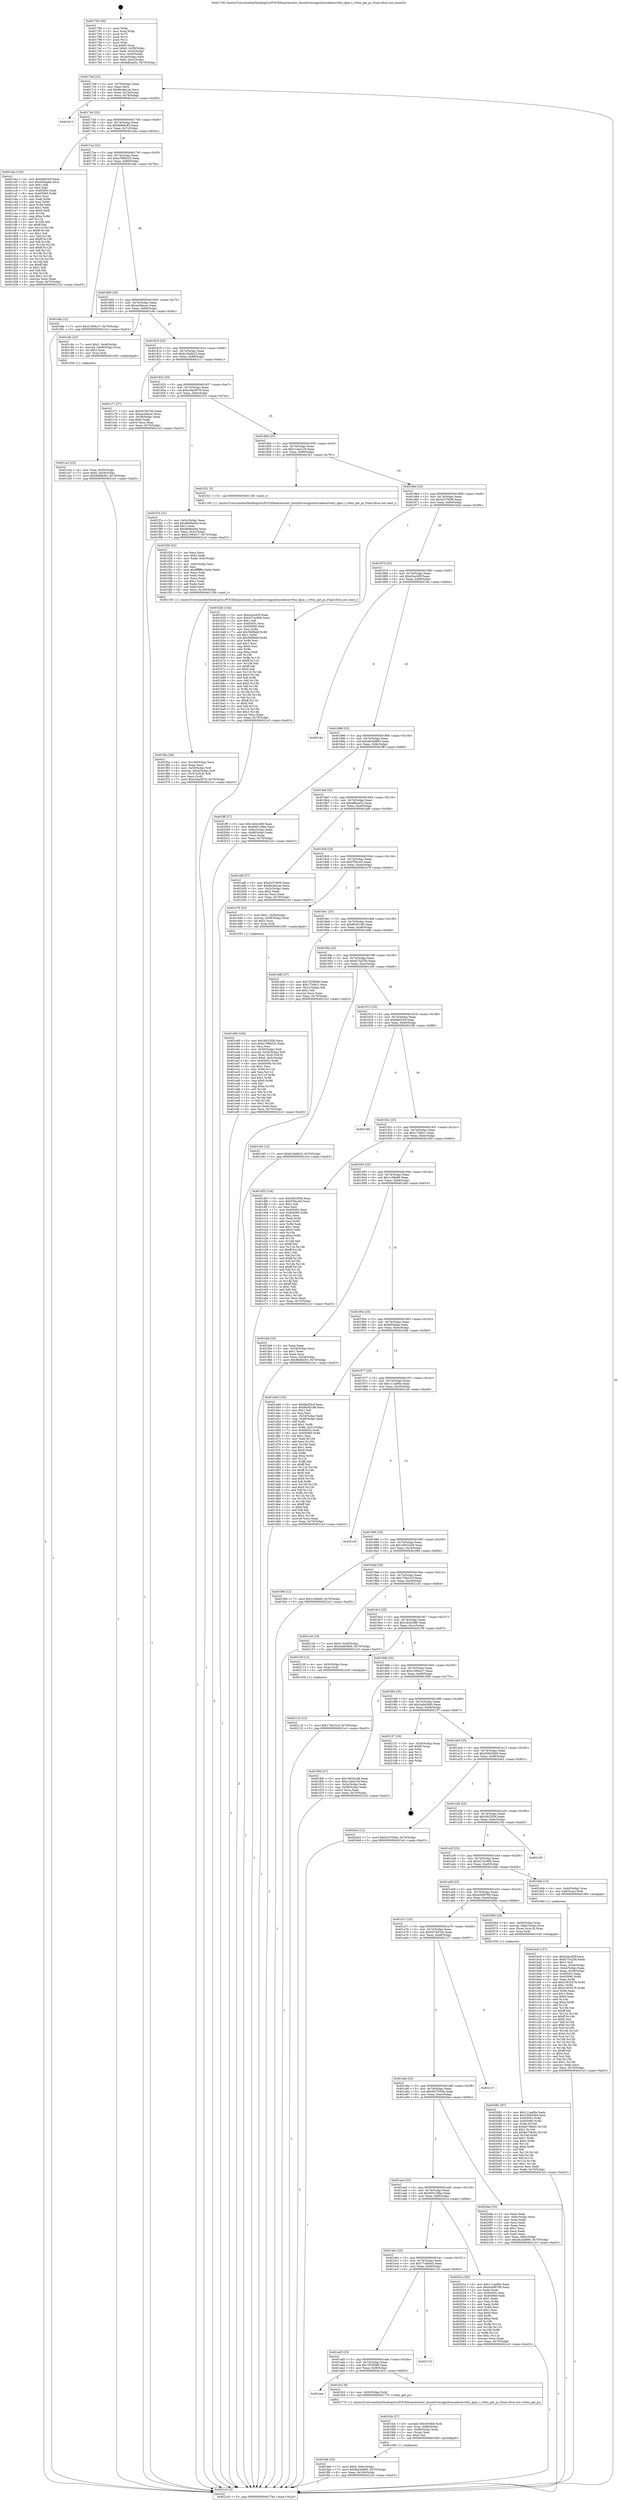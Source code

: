 digraph "0x401790" {
  label = "0x401790 (/mnt/c/Users/mathe/Desktop/tcc/POCII/binaries/extr_linuxdriversgpudrmradeonrv6xx_dpm.c_rv6xx_get_ps_Final-ollvm.out::main(0))"
  labelloc = "t"
  node[shape=record]

  Entry [label="",width=0.3,height=0.3,shape=circle,fillcolor=black,style=filled]
  "0x4017bd" [label="{
     0x4017bd [23]\l
     | [instrs]\l
     &nbsp;&nbsp;0x4017bd \<+3\>: mov -0x70(%rbp),%eax\l
     &nbsp;&nbsp;0x4017c0 \<+2\>: mov %eax,%ecx\l
     &nbsp;&nbsp;0x4017c2 \<+6\>: sub $0x8ec8a1ae,%ecx\l
     &nbsp;&nbsp;0x4017c8 \<+3\>: mov %eax,-0x74(%rbp)\l
     &nbsp;&nbsp;0x4017cb \<+3\>: mov %ecx,-0x78(%rbp)\l
     &nbsp;&nbsp;0x4017ce \<+6\>: je 0000000000401b13 \<main+0x383\>\l
  }"]
  "0x401b13" [label="{
     0x401b13\l
  }", style=dashed]
  "0x4017d4" [label="{
     0x4017d4 [22]\l
     | [instrs]\l
     &nbsp;&nbsp;0x4017d4 \<+5\>: jmp 00000000004017d9 \<main+0x49\>\l
     &nbsp;&nbsp;0x4017d9 \<+3\>: mov -0x74(%rbp),%eax\l
     &nbsp;&nbsp;0x4017dc \<+5\>: sub $0x9b6fdc83,%eax\l
     &nbsp;&nbsp;0x4017e1 \<+3\>: mov %eax,-0x7c(%rbp)\l
     &nbsp;&nbsp;0x4017e4 \<+6\>: je 0000000000401cba \<main+0x52a\>\l
  }"]
  Exit [label="",width=0.3,height=0.3,shape=circle,fillcolor=black,style=filled,peripheries=2]
  "0x401cba" [label="{
     0x401cba [134]\l
     | [instrs]\l
     &nbsp;&nbsp;0x401cba \<+5\>: mov $0xfdef25cf,%eax\l
     &nbsp;&nbsp;0x401cbf \<+5\>: mov $0xe93aabe,%ecx\l
     &nbsp;&nbsp;0x401cc4 \<+2\>: mov $0x1,%dl\l
     &nbsp;&nbsp;0x401cc6 \<+2\>: xor %esi,%esi\l
     &nbsp;&nbsp;0x401cc8 \<+7\>: mov 0x40505c,%edi\l
     &nbsp;&nbsp;0x401ccf \<+8\>: mov 0x405060,%r8d\l
     &nbsp;&nbsp;0x401cd7 \<+3\>: sub $0x1,%esi\l
     &nbsp;&nbsp;0x401cda \<+3\>: mov %edi,%r9d\l
     &nbsp;&nbsp;0x401cdd \<+3\>: add %esi,%r9d\l
     &nbsp;&nbsp;0x401ce0 \<+4\>: imul %r9d,%edi\l
     &nbsp;&nbsp;0x401ce4 \<+3\>: and $0x1,%edi\l
     &nbsp;&nbsp;0x401ce7 \<+3\>: cmp $0x0,%edi\l
     &nbsp;&nbsp;0x401cea \<+4\>: sete %r10b\l
     &nbsp;&nbsp;0x401cee \<+4\>: cmp $0xa,%r8d\l
     &nbsp;&nbsp;0x401cf2 \<+4\>: setl %r11b\l
     &nbsp;&nbsp;0x401cf6 \<+3\>: mov %r10b,%bl\l
     &nbsp;&nbsp;0x401cf9 \<+3\>: xor $0xff,%bl\l
     &nbsp;&nbsp;0x401cfc \<+3\>: mov %r11b,%r14b\l
     &nbsp;&nbsp;0x401cff \<+4\>: xor $0xff,%r14b\l
     &nbsp;&nbsp;0x401d03 \<+3\>: xor $0x1,%dl\l
     &nbsp;&nbsp;0x401d06 \<+3\>: mov %bl,%r15b\l
     &nbsp;&nbsp;0x401d09 \<+4\>: and $0xff,%r15b\l
     &nbsp;&nbsp;0x401d0d \<+3\>: and %dl,%r10b\l
     &nbsp;&nbsp;0x401d10 \<+3\>: mov %r14b,%r12b\l
     &nbsp;&nbsp;0x401d13 \<+4\>: and $0xff,%r12b\l
     &nbsp;&nbsp;0x401d17 \<+3\>: and %dl,%r11b\l
     &nbsp;&nbsp;0x401d1a \<+3\>: or %r10b,%r15b\l
     &nbsp;&nbsp;0x401d1d \<+3\>: or %r11b,%r12b\l
     &nbsp;&nbsp;0x401d20 \<+3\>: xor %r12b,%r15b\l
     &nbsp;&nbsp;0x401d23 \<+3\>: or %r14b,%bl\l
     &nbsp;&nbsp;0x401d26 \<+3\>: xor $0xff,%bl\l
     &nbsp;&nbsp;0x401d29 \<+3\>: or $0x1,%dl\l
     &nbsp;&nbsp;0x401d2c \<+2\>: and %dl,%bl\l
     &nbsp;&nbsp;0x401d2e \<+3\>: or %bl,%r15b\l
     &nbsp;&nbsp;0x401d31 \<+4\>: test $0x1,%r15b\l
     &nbsp;&nbsp;0x401d35 \<+3\>: cmovne %ecx,%eax\l
     &nbsp;&nbsp;0x401d38 \<+3\>: mov %eax,-0x70(%rbp)\l
     &nbsp;&nbsp;0x401d3b \<+5\>: jmp 00000000004021e3 \<main+0xa53\>\l
  }"]
  "0x4017ea" [label="{
     0x4017ea [22]\l
     | [instrs]\l
     &nbsp;&nbsp;0x4017ea \<+5\>: jmp 00000000004017ef \<main+0x5f\>\l
     &nbsp;&nbsp;0x4017ef \<+3\>: mov -0x74(%rbp),%eax\l
     &nbsp;&nbsp;0x4017f2 \<+5\>: sub $0xa789b525,%eax\l
     &nbsp;&nbsp;0x4017f7 \<+3\>: mov %eax,-0x80(%rbp)\l
     &nbsp;&nbsp;0x4017fa \<+6\>: je 0000000000401efa \<main+0x76a\>\l
  }"]
  "0x40211b" [label="{
     0x40211b [12]\l
     | [instrs]\l
     &nbsp;&nbsp;0x40211b \<+7\>: movl $0x17bb1b1f,-0x70(%rbp)\l
     &nbsp;&nbsp;0x402122 \<+5\>: jmp 00000000004021e3 \<main+0xa53\>\l
  }"]
  "0x401efa" [label="{
     0x401efa [12]\l
     | [instrs]\l
     &nbsp;&nbsp;0x401efa \<+7\>: movl $0x21994cc7,-0x70(%rbp)\l
     &nbsp;&nbsp;0x401f01 \<+5\>: jmp 00000000004021e3 \<main+0xa53\>\l
  }"]
  "0x401800" [label="{
     0x401800 [25]\l
     | [instrs]\l
     &nbsp;&nbsp;0x401800 \<+5\>: jmp 0000000000401805 \<main+0x75\>\l
     &nbsp;&nbsp;0x401805 \<+3\>: mov -0x74(%rbp),%eax\l
     &nbsp;&nbsp;0x401808 \<+5\>: sub $0xae28acec,%eax\l
     &nbsp;&nbsp;0x40180d \<+6\>: mov %eax,-0x84(%rbp)\l
     &nbsp;&nbsp;0x401813 \<+6\>: je 0000000000401c8c \<main+0x4fc\>\l
  }"]
  "0x402081" [label="{
     0x402081 [97]\l
     | [instrs]\l
     &nbsp;&nbsp;0x402081 \<+5\>: mov $0x111aef0e,%edx\l
     &nbsp;&nbsp;0x402086 \<+5\>: mov $0x356045b9,%esi\l
     &nbsp;&nbsp;0x40208b \<+8\>: mov 0x40505c,%r8d\l
     &nbsp;&nbsp;0x402093 \<+8\>: mov 0x405060,%r9d\l
     &nbsp;&nbsp;0x40209b \<+3\>: mov %r8d,%r10d\l
     &nbsp;&nbsp;0x40209e \<+7\>: sub $0xbe738e0c,%r10d\l
     &nbsp;&nbsp;0x4020a5 \<+4\>: sub $0x1,%r10d\l
     &nbsp;&nbsp;0x4020a9 \<+7\>: add $0xbe738e0c,%r10d\l
     &nbsp;&nbsp;0x4020b0 \<+4\>: imul %r10d,%r8d\l
     &nbsp;&nbsp;0x4020b4 \<+4\>: and $0x1,%r8d\l
     &nbsp;&nbsp;0x4020b8 \<+4\>: cmp $0x0,%r8d\l
     &nbsp;&nbsp;0x4020bc \<+4\>: sete %r11b\l
     &nbsp;&nbsp;0x4020c0 \<+4\>: cmp $0xa,%r9d\l
     &nbsp;&nbsp;0x4020c4 \<+3\>: setl %bl\l
     &nbsp;&nbsp;0x4020c7 \<+3\>: mov %r11b,%r14b\l
     &nbsp;&nbsp;0x4020ca \<+3\>: and %bl,%r14b\l
     &nbsp;&nbsp;0x4020cd \<+3\>: xor %bl,%r11b\l
     &nbsp;&nbsp;0x4020d0 \<+3\>: or %r11b,%r14b\l
     &nbsp;&nbsp;0x4020d3 \<+4\>: test $0x1,%r14b\l
     &nbsp;&nbsp;0x4020d7 \<+3\>: cmovne %esi,%edx\l
     &nbsp;&nbsp;0x4020da \<+3\>: mov %edx,-0x70(%rbp)\l
     &nbsp;&nbsp;0x4020dd \<+5\>: jmp 00000000004021e3 \<main+0xa53\>\l
  }"]
  "0x401c8c" [label="{
     0x401c8c [23]\l
     | [instrs]\l
     &nbsp;&nbsp;0x401c8c \<+7\>: movl $0x1,-0x48(%rbp)\l
     &nbsp;&nbsp;0x401c93 \<+4\>: movslq -0x48(%rbp),%rax\l
     &nbsp;&nbsp;0x401c97 \<+4\>: shl $0x3,%rax\l
     &nbsp;&nbsp;0x401c9b \<+3\>: mov %rax,%rdi\l
     &nbsp;&nbsp;0x401c9e \<+5\>: call 0000000000401050 \<malloc@plt\>\l
     | [calls]\l
     &nbsp;&nbsp;0x401050 \{1\} (unknown)\l
  }"]
  "0x401819" [label="{
     0x401819 [25]\l
     | [instrs]\l
     &nbsp;&nbsp;0x401819 \<+5\>: jmp 000000000040181e \<main+0x8e\>\l
     &nbsp;&nbsp;0x40181e \<+3\>: mov -0x74(%rbp),%eax\l
     &nbsp;&nbsp;0x401821 \<+5\>: sub $0xb10edb25,%eax\l
     &nbsp;&nbsp;0x401826 \<+6\>: mov %eax,-0x88(%rbp)\l
     &nbsp;&nbsp;0x40182c \<+6\>: je 0000000000401c71 \<main+0x4e1\>\l
  }"]
  "0x401fe6" [label="{
     0x401fe6 [25]\l
     | [instrs]\l
     &nbsp;&nbsp;0x401fe6 \<+7\>: movl $0x0,-0x6c(%rbp)\l
     &nbsp;&nbsp;0x401fed \<+7\>: movl $0xdb24d895,-0x70(%rbp)\l
     &nbsp;&nbsp;0x401ff4 \<+6\>: mov %eax,-0x104(%rbp)\l
     &nbsp;&nbsp;0x401ffa \<+5\>: jmp 00000000004021e3 \<main+0xa53\>\l
  }"]
  "0x401c71" [label="{
     0x401c71 [27]\l
     | [instrs]\l
     &nbsp;&nbsp;0x401c71 \<+5\>: mov $0x5b76d7eb,%eax\l
     &nbsp;&nbsp;0x401c76 \<+5\>: mov $0xae28acec,%ecx\l
     &nbsp;&nbsp;0x401c7b \<+3\>: mov -0x28(%rbp),%edx\l
     &nbsp;&nbsp;0x401c7e \<+3\>: cmp $0x0,%edx\l
     &nbsp;&nbsp;0x401c81 \<+3\>: cmove %ecx,%eax\l
     &nbsp;&nbsp;0x401c84 \<+3\>: mov %eax,-0x70(%rbp)\l
     &nbsp;&nbsp;0x401c87 \<+5\>: jmp 00000000004021e3 \<main+0xa53\>\l
  }"]
  "0x401832" [label="{
     0x401832 [25]\l
     | [instrs]\l
     &nbsp;&nbsp;0x401832 \<+5\>: jmp 0000000000401837 \<main+0xa7\>\l
     &nbsp;&nbsp;0x401837 \<+3\>: mov -0x74(%rbp),%eax\l
     &nbsp;&nbsp;0x40183a \<+5\>: sub $0xc04a5879,%eax\l
     &nbsp;&nbsp;0x40183f \<+6\>: mov %eax,-0x8c(%rbp)\l
     &nbsp;&nbsp;0x401845 \<+6\>: je 0000000000401f7e \<main+0x7ee\>\l
  }"]
  "0x401fcb" [label="{
     0x401fcb [27]\l
     | [instrs]\l
     &nbsp;&nbsp;0x401fcb \<+10\>: movabs $0x4030b6,%rdi\l
     &nbsp;&nbsp;0x401fd5 \<+4\>: mov %rax,-0x68(%rbp)\l
     &nbsp;&nbsp;0x401fd9 \<+4\>: mov -0x68(%rbp),%rax\l
     &nbsp;&nbsp;0x401fdd \<+2\>: mov (%rax),%esi\l
     &nbsp;&nbsp;0x401fdf \<+2\>: mov $0x0,%al\l
     &nbsp;&nbsp;0x401fe1 \<+5\>: call 0000000000401040 \<printf@plt\>\l
     | [calls]\l
     &nbsp;&nbsp;0x401040 \{1\} (unknown)\l
  }"]
  "0x401f7e" [label="{
     0x401f7e [31]\l
     | [instrs]\l
     &nbsp;&nbsp;0x401f7e \<+3\>: mov -0x5c(%rbp),%eax\l
     &nbsp;&nbsp;0x401f81 \<+5\>: add $0xd849a40a,%eax\l
     &nbsp;&nbsp;0x401f86 \<+3\>: add $0x1,%eax\l
     &nbsp;&nbsp;0x401f89 \<+5\>: sub $0xd849a40a,%eax\l
     &nbsp;&nbsp;0x401f8e \<+3\>: mov %eax,-0x5c(%rbp)\l
     &nbsp;&nbsp;0x401f91 \<+7\>: movl $0x21994cc7,-0x70(%rbp)\l
     &nbsp;&nbsp;0x401f98 \<+5\>: jmp 00000000004021e3 \<main+0xa53\>\l
  }"]
  "0x40184b" [label="{
     0x40184b [25]\l
     | [instrs]\l
     &nbsp;&nbsp;0x40184b \<+5\>: jmp 0000000000401850 \<main+0xc0\>\l
     &nbsp;&nbsp;0x401850 \<+3\>: mov -0x74(%rbp),%eax\l
     &nbsp;&nbsp;0x401853 \<+5\>: sub $0xc1dea129,%eax\l
     &nbsp;&nbsp;0x401858 \<+6\>: mov %eax,-0x90(%rbp)\l
     &nbsp;&nbsp;0x40185e \<+6\>: je 0000000000401f21 \<main+0x791\>\l
  }"]
  "0x401aee" [label="{
     0x401aee\l
  }", style=dashed]
  "0x401f21" [label="{
     0x401f21 [5]\l
     | [instrs]\l
     &nbsp;&nbsp;0x401f21 \<+5\>: call 0000000000401160 \<next_i\>\l
     | [calls]\l
     &nbsp;&nbsp;0x401160 \{1\} (/mnt/c/Users/mathe/Desktop/tcc/POCII/binaries/extr_linuxdriversgpudrmradeonrv6xx_dpm.c_rv6xx_get_ps_Final-ollvm.out::next_i)\l
  }"]
  "0x401864" [label="{
     0x401864 [25]\l
     | [instrs]\l
     &nbsp;&nbsp;0x401864 \<+5\>: jmp 0000000000401869 \<main+0xd9\>\l
     &nbsp;&nbsp;0x401869 \<+3\>: mov -0x74(%rbp),%eax\l
     &nbsp;&nbsp;0x40186c \<+5\>: sub $0xd2376f36,%eax\l
     &nbsp;&nbsp;0x401871 \<+6\>: mov %eax,-0x94(%rbp)\l
     &nbsp;&nbsp;0x401877 \<+6\>: je 0000000000401b2b \<main+0x39b\>\l
  }"]
  "0x401fc2" [label="{
     0x401fc2 [9]\l
     | [instrs]\l
     &nbsp;&nbsp;0x401fc2 \<+4\>: mov -0x50(%rbp),%rdi\l
     &nbsp;&nbsp;0x401fc6 \<+5\>: call 0000000000401770 \<rv6xx_get_ps\>\l
     | [calls]\l
     &nbsp;&nbsp;0x401770 \{1\} (/mnt/c/Users/mathe/Desktop/tcc/POCII/binaries/extr_linuxdriversgpudrmradeonrv6xx_dpm.c_rv6xx_get_ps_Final-ollvm.out::rv6xx_get_ps)\l
  }"]
  "0x401b2b" [label="{
     0x401b2b [144]\l
     | [instrs]\l
     &nbsp;&nbsp;0x401b2b \<+5\>: mov $0xd2ac4f3f,%eax\l
     &nbsp;&nbsp;0x401b30 \<+5\>: mov $0x427ec906,%ecx\l
     &nbsp;&nbsp;0x401b35 \<+2\>: mov $0x1,%dl\l
     &nbsp;&nbsp;0x401b37 \<+7\>: mov 0x40505c,%esi\l
     &nbsp;&nbsp;0x401b3e \<+7\>: mov 0x405060,%edi\l
     &nbsp;&nbsp;0x401b45 \<+3\>: mov %esi,%r8d\l
     &nbsp;&nbsp;0x401b48 \<+7\>: add $0x5fdf0ebf,%r8d\l
     &nbsp;&nbsp;0x401b4f \<+4\>: sub $0x1,%r8d\l
     &nbsp;&nbsp;0x401b53 \<+7\>: sub $0x5fdf0ebf,%r8d\l
     &nbsp;&nbsp;0x401b5a \<+4\>: imul %r8d,%esi\l
     &nbsp;&nbsp;0x401b5e \<+3\>: and $0x1,%esi\l
     &nbsp;&nbsp;0x401b61 \<+3\>: cmp $0x0,%esi\l
     &nbsp;&nbsp;0x401b64 \<+4\>: sete %r9b\l
     &nbsp;&nbsp;0x401b68 \<+3\>: cmp $0xa,%edi\l
     &nbsp;&nbsp;0x401b6b \<+4\>: setl %r10b\l
     &nbsp;&nbsp;0x401b6f \<+3\>: mov %r9b,%r11b\l
     &nbsp;&nbsp;0x401b72 \<+4\>: xor $0xff,%r11b\l
     &nbsp;&nbsp;0x401b76 \<+3\>: mov %r10b,%bl\l
     &nbsp;&nbsp;0x401b79 \<+3\>: xor $0xff,%bl\l
     &nbsp;&nbsp;0x401b7c \<+3\>: xor $0x0,%dl\l
     &nbsp;&nbsp;0x401b7f \<+3\>: mov %r11b,%r14b\l
     &nbsp;&nbsp;0x401b82 \<+4\>: and $0x0,%r14b\l
     &nbsp;&nbsp;0x401b86 \<+3\>: and %dl,%r9b\l
     &nbsp;&nbsp;0x401b89 \<+3\>: mov %bl,%r15b\l
     &nbsp;&nbsp;0x401b8c \<+4\>: and $0x0,%r15b\l
     &nbsp;&nbsp;0x401b90 \<+3\>: and %dl,%r10b\l
     &nbsp;&nbsp;0x401b93 \<+3\>: or %r9b,%r14b\l
     &nbsp;&nbsp;0x401b96 \<+3\>: or %r10b,%r15b\l
     &nbsp;&nbsp;0x401b99 \<+3\>: xor %r15b,%r14b\l
     &nbsp;&nbsp;0x401b9c \<+3\>: or %bl,%r11b\l
     &nbsp;&nbsp;0x401b9f \<+4\>: xor $0xff,%r11b\l
     &nbsp;&nbsp;0x401ba3 \<+3\>: or $0x0,%dl\l
     &nbsp;&nbsp;0x401ba6 \<+3\>: and %dl,%r11b\l
     &nbsp;&nbsp;0x401ba9 \<+3\>: or %r11b,%r14b\l
     &nbsp;&nbsp;0x401bac \<+4\>: test $0x1,%r14b\l
     &nbsp;&nbsp;0x401bb0 \<+3\>: cmovne %ecx,%eax\l
     &nbsp;&nbsp;0x401bb3 \<+3\>: mov %eax,-0x70(%rbp)\l
     &nbsp;&nbsp;0x401bb6 \<+5\>: jmp 00000000004021e3 \<main+0xa53\>\l
  }"]
  "0x40187d" [label="{
     0x40187d [25]\l
     | [instrs]\l
     &nbsp;&nbsp;0x40187d \<+5\>: jmp 0000000000401882 \<main+0xf2\>\l
     &nbsp;&nbsp;0x401882 \<+3\>: mov -0x74(%rbp),%eax\l
     &nbsp;&nbsp;0x401885 \<+5\>: sub $0xd2ac4f3f,%eax\l
     &nbsp;&nbsp;0x40188a \<+6\>: mov %eax,-0x98(%rbp)\l
     &nbsp;&nbsp;0x401890 \<+6\>: je 000000000040216a \<main+0x9da\>\l
  }"]
  "0x401ad5" [label="{
     0x401ad5 [25]\l
     | [instrs]\l
     &nbsp;&nbsp;0x401ad5 \<+5\>: jmp 0000000000401ada \<main+0x34a\>\l
     &nbsp;&nbsp;0x401ada \<+3\>: mov -0x74(%rbp),%eax\l
     &nbsp;&nbsp;0x401add \<+5\>: sub $0x7f25f588,%eax\l
     &nbsp;&nbsp;0x401ae2 \<+6\>: mov %eax,-0xf8(%rbp)\l
     &nbsp;&nbsp;0x401ae8 \<+6\>: je 0000000000401fc2 \<main+0x832\>\l
  }"]
  "0x40216a" [label="{
     0x40216a\l
  }", style=dashed]
  "0x401896" [label="{
     0x401896 [25]\l
     | [instrs]\l
     &nbsp;&nbsp;0x401896 \<+5\>: jmp 000000000040189b \<main+0x10b\>\l
     &nbsp;&nbsp;0x40189b \<+3\>: mov -0x74(%rbp),%eax\l
     &nbsp;&nbsp;0x40189e \<+5\>: sub $0xdb24d895,%eax\l
     &nbsp;&nbsp;0x4018a3 \<+6\>: mov %eax,-0x9c(%rbp)\l
     &nbsp;&nbsp;0x4018a9 \<+6\>: je 0000000000401fff \<main+0x86f\>\l
  }"]
  "0x402133" [label="{
     0x402133\l
  }", style=dashed]
  "0x401fff" [label="{
     0x401fff [27]\l
     | [instrs]\l
     &nbsp;&nbsp;0x401fff \<+5\>: mov $0x1dcb2486,%eax\l
     &nbsp;&nbsp;0x402004 \<+5\>: mov $0x600128be,%ecx\l
     &nbsp;&nbsp;0x402009 \<+3\>: mov -0x6c(%rbp),%edx\l
     &nbsp;&nbsp;0x40200c \<+3\>: cmp -0x48(%rbp),%edx\l
     &nbsp;&nbsp;0x40200f \<+3\>: cmovl %ecx,%eax\l
     &nbsp;&nbsp;0x402012 \<+3\>: mov %eax,-0x70(%rbp)\l
     &nbsp;&nbsp;0x402015 \<+5\>: jmp 00000000004021e3 \<main+0xa53\>\l
  }"]
  "0x4018af" [label="{
     0x4018af [25]\l
     | [instrs]\l
     &nbsp;&nbsp;0x4018af \<+5\>: jmp 00000000004018b4 \<main+0x124\>\l
     &nbsp;&nbsp;0x4018b4 \<+3\>: mov -0x74(%rbp),%eax\l
     &nbsp;&nbsp;0x4018b7 \<+5\>: sub $0xddfcaa52,%eax\l
     &nbsp;&nbsp;0x4018bc \<+6\>: mov %eax,-0xa0(%rbp)\l
     &nbsp;&nbsp;0x4018c2 \<+6\>: je 0000000000401af8 \<main+0x368\>\l
  }"]
  "0x401abc" [label="{
     0x401abc [25]\l
     | [instrs]\l
     &nbsp;&nbsp;0x401abc \<+5\>: jmp 0000000000401ac1 \<main+0x331\>\l
     &nbsp;&nbsp;0x401ac1 \<+3\>: mov -0x74(%rbp),%eax\l
     &nbsp;&nbsp;0x401ac4 \<+5\>: sub $0x77cdb6a5,%eax\l
     &nbsp;&nbsp;0x401ac9 \<+6\>: mov %eax,-0xf4(%rbp)\l
     &nbsp;&nbsp;0x401acf \<+6\>: je 0000000000402133 \<main+0x9a3\>\l
  }"]
  "0x401af8" [label="{
     0x401af8 [27]\l
     | [instrs]\l
     &nbsp;&nbsp;0x401af8 \<+5\>: mov $0xd2376f36,%eax\l
     &nbsp;&nbsp;0x401afd \<+5\>: mov $0x8ec8a1ae,%ecx\l
     &nbsp;&nbsp;0x401b02 \<+3\>: mov -0x2c(%rbp),%edx\l
     &nbsp;&nbsp;0x401b05 \<+3\>: cmp $0x2,%edx\l
     &nbsp;&nbsp;0x401b08 \<+3\>: cmovne %ecx,%eax\l
     &nbsp;&nbsp;0x401b0b \<+3\>: mov %eax,-0x70(%rbp)\l
     &nbsp;&nbsp;0x401b0e \<+5\>: jmp 00000000004021e3 \<main+0xa53\>\l
  }"]
  "0x4018c8" [label="{
     0x4018c8 [25]\l
     | [instrs]\l
     &nbsp;&nbsp;0x4018c8 \<+5\>: jmp 00000000004018cd \<main+0x13d\>\l
     &nbsp;&nbsp;0x4018cd \<+3\>: mov -0x74(%rbp),%eax\l
     &nbsp;&nbsp;0x4018d0 \<+5\>: sub $0xf7f4ccb5,%eax\l
     &nbsp;&nbsp;0x4018d5 \<+6\>: mov %eax,-0xa4(%rbp)\l
     &nbsp;&nbsp;0x4018db \<+6\>: je 0000000000401e79 \<main+0x6e9\>\l
  }"]
  "0x4021e3" [label="{
     0x4021e3 [5]\l
     | [instrs]\l
     &nbsp;&nbsp;0x4021e3 \<+5\>: jmp 00000000004017bd \<main+0x2d\>\l
  }"]
  "0x401790" [label="{
     0x401790 [45]\l
     | [instrs]\l
     &nbsp;&nbsp;0x401790 \<+1\>: push %rbp\l
     &nbsp;&nbsp;0x401791 \<+3\>: mov %rsp,%rbp\l
     &nbsp;&nbsp;0x401794 \<+2\>: push %r15\l
     &nbsp;&nbsp;0x401796 \<+2\>: push %r14\l
     &nbsp;&nbsp;0x401798 \<+2\>: push %r12\l
     &nbsp;&nbsp;0x40179a \<+1\>: push %rbx\l
     &nbsp;&nbsp;0x40179b \<+7\>: sub $0xf0,%rsp\l
     &nbsp;&nbsp;0x4017a2 \<+7\>: movl $0x0,-0x30(%rbp)\l
     &nbsp;&nbsp;0x4017a9 \<+3\>: mov %edi,-0x34(%rbp)\l
     &nbsp;&nbsp;0x4017ac \<+4\>: mov %rsi,-0x40(%rbp)\l
     &nbsp;&nbsp;0x4017b0 \<+3\>: mov -0x34(%rbp),%edi\l
     &nbsp;&nbsp;0x4017b3 \<+3\>: mov %edi,-0x2c(%rbp)\l
     &nbsp;&nbsp;0x4017b6 \<+7\>: movl $0xddfcaa52,-0x70(%rbp)\l
  }"]
  "0x40201a" [label="{
     0x40201a [83]\l
     | [instrs]\l
     &nbsp;&nbsp;0x40201a \<+5\>: mov $0x111aef0e,%eax\l
     &nbsp;&nbsp;0x40201f \<+5\>: mov $0x4c0d9769,%ecx\l
     &nbsp;&nbsp;0x402024 \<+2\>: xor %edx,%edx\l
     &nbsp;&nbsp;0x402026 \<+7\>: mov 0x40505c,%esi\l
     &nbsp;&nbsp;0x40202d \<+7\>: mov 0x405060,%edi\l
     &nbsp;&nbsp;0x402034 \<+3\>: sub $0x1,%edx\l
     &nbsp;&nbsp;0x402037 \<+3\>: mov %esi,%r8d\l
     &nbsp;&nbsp;0x40203a \<+3\>: add %edx,%r8d\l
     &nbsp;&nbsp;0x40203d \<+4\>: imul %r8d,%esi\l
     &nbsp;&nbsp;0x402041 \<+3\>: and $0x1,%esi\l
     &nbsp;&nbsp;0x402044 \<+3\>: cmp $0x0,%esi\l
     &nbsp;&nbsp;0x402047 \<+4\>: sete %r9b\l
     &nbsp;&nbsp;0x40204b \<+3\>: cmp $0xa,%edi\l
     &nbsp;&nbsp;0x40204e \<+4\>: setl %r10b\l
     &nbsp;&nbsp;0x402052 \<+3\>: mov %r9b,%r11b\l
     &nbsp;&nbsp;0x402055 \<+3\>: and %r10b,%r11b\l
     &nbsp;&nbsp;0x402058 \<+3\>: xor %r10b,%r9b\l
     &nbsp;&nbsp;0x40205b \<+3\>: or %r9b,%r11b\l
     &nbsp;&nbsp;0x40205e \<+4\>: test $0x1,%r11b\l
     &nbsp;&nbsp;0x402062 \<+3\>: cmovne %ecx,%eax\l
     &nbsp;&nbsp;0x402065 \<+3\>: mov %eax,-0x70(%rbp)\l
     &nbsp;&nbsp;0x402068 \<+5\>: jmp 00000000004021e3 \<main+0xa53\>\l
  }"]
  "0x401e79" [label="{
     0x401e79 [23]\l
     | [instrs]\l
     &nbsp;&nbsp;0x401e79 \<+7\>: movl $0x1,-0x58(%rbp)\l
     &nbsp;&nbsp;0x401e80 \<+4\>: movslq -0x58(%rbp),%rax\l
     &nbsp;&nbsp;0x401e84 \<+4\>: shl $0x2,%rax\l
     &nbsp;&nbsp;0x401e88 \<+3\>: mov %rax,%rdi\l
     &nbsp;&nbsp;0x401e8b \<+5\>: call 0000000000401050 \<malloc@plt\>\l
     | [calls]\l
     &nbsp;&nbsp;0x401050 \{1\} (unknown)\l
  }"]
  "0x4018e1" [label="{
     0x4018e1 [25]\l
     | [instrs]\l
     &nbsp;&nbsp;0x4018e1 \<+5\>: jmp 00000000004018e6 \<main+0x156\>\l
     &nbsp;&nbsp;0x4018e6 \<+3\>: mov -0x74(%rbp),%eax\l
     &nbsp;&nbsp;0x4018e9 \<+5\>: sub $0xf8c93186,%eax\l
     &nbsp;&nbsp;0x4018ee \<+6\>: mov %eax,-0xa8(%rbp)\l
     &nbsp;&nbsp;0x4018f4 \<+6\>: je 0000000000401dd8 \<main+0x648\>\l
  }"]
  "0x401aa3" [label="{
     0x401aa3 [25]\l
     | [instrs]\l
     &nbsp;&nbsp;0x401aa3 \<+5\>: jmp 0000000000401aa8 \<main+0x318\>\l
     &nbsp;&nbsp;0x401aa8 \<+3\>: mov -0x74(%rbp),%eax\l
     &nbsp;&nbsp;0x401aab \<+5\>: sub $0x600128be,%eax\l
     &nbsp;&nbsp;0x401ab0 \<+6\>: mov %eax,-0xf0(%rbp)\l
     &nbsp;&nbsp;0x401ab6 \<+6\>: je 000000000040201a \<main+0x88a\>\l
  }"]
  "0x401dd8" [label="{
     0x401dd8 [27]\l
     | [instrs]\l
     &nbsp;&nbsp;0x401dd8 \<+5\>: mov $0x7f25f588,%eax\l
     &nbsp;&nbsp;0x401ddd \<+5\>: mov $0x173d0c1,%ecx\l
     &nbsp;&nbsp;0x401de2 \<+3\>: mov -0x21(%rbp),%dl\l
     &nbsp;&nbsp;0x401de5 \<+3\>: test $0x1,%dl\l
     &nbsp;&nbsp;0x401de8 \<+3\>: cmovne %ecx,%eax\l
     &nbsp;&nbsp;0x401deb \<+3\>: mov %eax,-0x70(%rbp)\l
     &nbsp;&nbsp;0x401dee \<+5\>: jmp 00000000004021e3 \<main+0xa53\>\l
  }"]
  "0x4018fa" [label="{
     0x4018fa [25]\l
     | [instrs]\l
     &nbsp;&nbsp;0x4018fa \<+5\>: jmp 00000000004018ff \<main+0x16f\>\l
     &nbsp;&nbsp;0x4018ff \<+3\>: mov -0x74(%rbp),%eax\l
     &nbsp;&nbsp;0x401902 \<+5\>: sub $0xfc75a258,%eax\l
     &nbsp;&nbsp;0x401907 \<+6\>: mov %eax,-0xac(%rbp)\l
     &nbsp;&nbsp;0x40190d \<+6\>: je 0000000000401c65 \<main+0x4d5\>\l
  }"]
  "0x4020ee" [label="{
     0x4020ee [33]\l
     | [instrs]\l
     &nbsp;&nbsp;0x4020ee \<+2\>: xor %eax,%eax\l
     &nbsp;&nbsp;0x4020f0 \<+3\>: mov -0x6c(%rbp),%ecx\l
     &nbsp;&nbsp;0x4020f3 \<+2\>: mov %eax,%edx\l
     &nbsp;&nbsp;0x4020f5 \<+2\>: sub %ecx,%edx\l
     &nbsp;&nbsp;0x4020f7 \<+2\>: mov %eax,%ecx\l
     &nbsp;&nbsp;0x4020f9 \<+3\>: sub $0x1,%ecx\l
     &nbsp;&nbsp;0x4020fc \<+2\>: add %ecx,%edx\l
     &nbsp;&nbsp;0x4020fe \<+2\>: sub %edx,%eax\l
     &nbsp;&nbsp;0x402100 \<+3\>: mov %eax,-0x6c(%rbp)\l
     &nbsp;&nbsp;0x402103 \<+7\>: movl $0xdb24d895,-0x70(%rbp)\l
     &nbsp;&nbsp;0x40210a \<+5\>: jmp 00000000004021e3 \<main+0xa53\>\l
  }"]
  "0x401c65" [label="{
     0x401c65 [12]\l
     | [instrs]\l
     &nbsp;&nbsp;0x401c65 \<+7\>: movl $0xb10edb25,-0x70(%rbp)\l
     &nbsp;&nbsp;0x401c6c \<+5\>: jmp 00000000004021e3 \<main+0xa53\>\l
  }"]
  "0x401913" [label="{
     0x401913 [25]\l
     | [instrs]\l
     &nbsp;&nbsp;0x401913 \<+5\>: jmp 0000000000401918 \<main+0x188\>\l
     &nbsp;&nbsp;0x401918 \<+3\>: mov -0x74(%rbp),%eax\l
     &nbsp;&nbsp;0x40191b \<+5\>: sub $0xfdef25cf,%eax\l
     &nbsp;&nbsp;0x401920 \<+6\>: mov %eax,-0xb0(%rbp)\l
     &nbsp;&nbsp;0x401926 \<+6\>: je 0000000000402186 \<main+0x9f6\>\l
  }"]
  "0x401a8a" [label="{
     0x401a8a [25]\l
     | [instrs]\l
     &nbsp;&nbsp;0x401a8a \<+5\>: jmp 0000000000401a8f \<main+0x2ff\>\l
     &nbsp;&nbsp;0x401a8f \<+3\>: mov -0x74(%rbp),%eax\l
     &nbsp;&nbsp;0x401a92 \<+5\>: sub $0x5e37054b,%eax\l
     &nbsp;&nbsp;0x401a97 \<+6\>: mov %eax,-0xec(%rbp)\l
     &nbsp;&nbsp;0x401a9d \<+6\>: je 00000000004020ee \<main+0x95e\>\l
  }"]
  "0x402186" [label="{
     0x402186\l
  }", style=dashed]
  "0x40192c" [label="{
     0x40192c [25]\l
     | [instrs]\l
     &nbsp;&nbsp;0x40192c \<+5\>: jmp 0000000000401931 \<main+0x1a1\>\l
     &nbsp;&nbsp;0x401931 \<+3\>: mov -0x74(%rbp),%eax\l
     &nbsp;&nbsp;0x401934 \<+5\>: sub $0x173d0c1,%eax\l
     &nbsp;&nbsp;0x401939 \<+6\>: mov %eax,-0xb4(%rbp)\l
     &nbsp;&nbsp;0x40193f \<+6\>: je 0000000000401df3 \<main+0x663\>\l
  }"]
  "0x402127" [label="{
     0x402127\l
  }", style=dashed]
  "0x401df3" [label="{
     0x401df3 [134]\l
     | [instrs]\l
     &nbsp;&nbsp;0x401df3 \<+5\>: mov $0x3f432f5d,%eax\l
     &nbsp;&nbsp;0x401df8 \<+5\>: mov $0xf7f4ccb5,%ecx\l
     &nbsp;&nbsp;0x401dfd \<+2\>: mov $0x1,%dl\l
     &nbsp;&nbsp;0x401dff \<+2\>: xor %esi,%esi\l
     &nbsp;&nbsp;0x401e01 \<+7\>: mov 0x40505c,%edi\l
     &nbsp;&nbsp;0x401e08 \<+8\>: mov 0x405060,%r8d\l
     &nbsp;&nbsp;0x401e10 \<+3\>: sub $0x1,%esi\l
     &nbsp;&nbsp;0x401e13 \<+3\>: mov %edi,%r9d\l
     &nbsp;&nbsp;0x401e16 \<+3\>: add %esi,%r9d\l
     &nbsp;&nbsp;0x401e19 \<+4\>: imul %r9d,%edi\l
     &nbsp;&nbsp;0x401e1d \<+3\>: and $0x1,%edi\l
     &nbsp;&nbsp;0x401e20 \<+3\>: cmp $0x0,%edi\l
     &nbsp;&nbsp;0x401e23 \<+4\>: sete %r10b\l
     &nbsp;&nbsp;0x401e27 \<+4\>: cmp $0xa,%r8d\l
     &nbsp;&nbsp;0x401e2b \<+4\>: setl %r11b\l
     &nbsp;&nbsp;0x401e2f \<+3\>: mov %r10b,%bl\l
     &nbsp;&nbsp;0x401e32 \<+3\>: xor $0xff,%bl\l
     &nbsp;&nbsp;0x401e35 \<+3\>: mov %r11b,%r14b\l
     &nbsp;&nbsp;0x401e38 \<+4\>: xor $0xff,%r14b\l
     &nbsp;&nbsp;0x401e3c \<+3\>: xor $0x1,%dl\l
     &nbsp;&nbsp;0x401e3f \<+3\>: mov %bl,%r15b\l
     &nbsp;&nbsp;0x401e42 \<+4\>: and $0xff,%r15b\l
     &nbsp;&nbsp;0x401e46 \<+3\>: and %dl,%r10b\l
     &nbsp;&nbsp;0x401e49 \<+3\>: mov %r14b,%r12b\l
     &nbsp;&nbsp;0x401e4c \<+4\>: and $0xff,%r12b\l
     &nbsp;&nbsp;0x401e50 \<+3\>: and %dl,%r11b\l
     &nbsp;&nbsp;0x401e53 \<+3\>: or %r10b,%r15b\l
     &nbsp;&nbsp;0x401e56 \<+3\>: or %r11b,%r12b\l
     &nbsp;&nbsp;0x401e59 \<+3\>: xor %r12b,%r15b\l
     &nbsp;&nbsp;0x401e5c \<+3\>: or %r14b,%bl\l
     &nbsp;&nbsp;0x401e5f \<+3\>: xor $0xff,%bl\l
     &nbsp;&nbsp;0x401e62 \<+3\>: or $0x1,%dl\l
     &nbsp;&nbsp;0x401e65 \<+2\>: and %dl,%bl\l
     &nbsp;&nbsp;0x401e67 \<+3\>: or %bl,%r15b\l
     &nbsp;&nbsp;0x401e6a \<+4\>: test $0x1,%r15b\l
     &nbsp;&nbsp;0x401e6e \<+3\>: cmovne %ecx,%eax\l
     &nbsp;&nbsp;0x401e71 \<+3\>: mov %eax,-0x70(%rbp)\l
     &nbsp;&nbsp;0x401e74 \<+5\>: jmp 00000000004021e3 \<main+0xa53\>\l
  }"]
  "0x401945" [label="{
     0x401945 [25]\l
     | [instrs]\l
     &nbsp;&nbsp;0x401945 \<+5\>: jmp 000000000040194a \<main+0x1ba\>\l
     &nbsp;&nbsp;0x40194a \<+3\>: mov -0x74(%rbp),%eax\l
     &nbsp;&nbsp;0x40194d \<+5\>: sub $0x1c56e89,%eax\l
     &nbsp;&nbsp;0x401952 \<+6\>: mov %eax,-0xb8(%rbp)\l
     &nbsp;&nbsp;0x401958 \<+6\>: je 0000000000401fa9 \<main+0x819\>\l
  }"]
  "0x401a71" [label="{
     0x401a71 [25]\l
     | [instrs]\l
     &nbsp;&nbsp;0x401a71 \<+5\>: jmp 0000000000401a76 \<main+0x2e6\>\l
     &nbsp;&nbsp;0x401a76 \<+3\>: mov -0x74(%rbp),%eax\l
     &nbsp;&nbsp;0x401a79 \<+5\>: sub $0x5b76d7eb,%eax\l
     &nbsp;&nbsp;0x401a7e \<+6\>: mov %eax,-0xe8(%rbp)\l
     &nbsp;&nbsp;0x401a84 \<+6\>: je 0000000000402127 \<main+0x997\>\l
  }"]
  "0x401fa9" [label="{
     0x401fa9 [25]\l
     | [instrs]\l
     &nbsp;&nbsp;0x401fa9 \<+2\>: xor %eax,%eax\l
     &nbsp;&nbsp;0x401fab \<+3\>: mov -0x54(%rbp),%ecx\l
     &nbsp;&nbsp;0x401fae \<+3\>: sub $0x1,%eax\l
     &nbsp;&nbsp;0x401fb1 \<+2\>: sub %eax,%ecx\l
     &nbsp;&nbsp;0x401fb3 \<+3\>: mov %ecx,-0x54(%rbp)\l
     &nbsp;&nbsp;0x401fb6 \<+7\>: movl $0x9b6fdc83,-0x70(%rbp)\l
     &nbsp;&nbsp;0x401fbd \<+5\>: jmp 00000000004021e3 \<main+0xa53\>\l
  }"]
  "0x40195e" [label="{
     0x40195e [25]\l
     | [instrs]\l
     &nbsp;&nbsp;0x40195e \<+5\>: jmp 0000000000401963 \<main+0x1d3\>\l
     &nbsp;&nbsp;0x401963 \<+3\>: mov -0x74(%rbp),%eax\l
     &nbsp;&nbsp;0x401966 \<+5\>: sub $0xe93aabe,%eax\l
     &nbsp;&nbsp;0x40196b \<+6\>: mov %eax,-0xbc(%rbp)\l
     &nbsp;&nbsp;0x401971 \<+6\>: je 0000000000401d40 \<main+0x5b0\>\l
  }"]
  "0x40206d" [label="{
     0x40206d [20]\l
     | [instrs]\l
     &nbsp;&nbsp;0x40206d \<+4\>: mov -0x50(%rbp),%rax\l
     &nbsp;&nbsp;0x402071 \<+4\>: movslq -0x6c(%rbp),%rcx\l
     &nbsp;&nbsp;0x402075 \<+4\>: mov (%rax,%rcx,8),%rax\l
     &nbsp;&nbsp;0x402079 \<+3\>: mov %rax,%rdi\l
     &nbsp;&nbsp;0x40207c \<+5\>: call 0000000000401030 \<free@plt\>\l
     | [calls]\l
     &nbsp;&nbsp;0x401030 \{1\} (unknown)\l
  }"]
  "0x401d40" [label="{
     0x401d40 [152]\l
     | [instrs]\l
     &nbsp;&nbsp;0x401d40 \<+5\>: mov $0xfdef25cf,%eax\l
     &nbsp;&nbsp;0x401d45 \<+5\>: mov $0xf8c93186,%ecx\l
     &nbsp;&nbsp;0x401d4a \<+2\>: mov $0x1,%dl\l
     &nbsp;&nbsp;0x401d4c \<+2\>: xor %esi,%esi\l
     &nbsp;&nbsp;0x401d4e \<+3\>: mov -0x54(%rbp),%edi\l
     &nbsp;&nbsp;0x401d51 \<+3\>: cmp -0x48(%rbp),%edi\l
     &nbsp;&nbsp;0x401d54 \<+4\>: setl %r8b\l
     &nbsp;&nbsp;0x401d58 \<+4\>: and $0x1,%r8b\l
     &nbsp;&nbsp;0x401d5c \<+4\>: mov %r8b,-0x21(%rbp)\l
     &nbsp;&nbsp;0x401d60 \<+7\>: mov 0x40505c,%edi\l
     &nbsp;&nbsp;0x401d67 \<+8\>: mov 0x405060,%r9d\l
     &nbsp;&nbsp;0x401d6f \<+3\>: sub $0x1,%esi\l
     &nbsp;&nbsp;0x401d72 \<+3\>: mov %edi,%r10d\l
     &nbsp;&nbsp;0x401d75 \<+3\>: add %esi,%r10d\l
     &nbsp;&nbsp;0x401d78 \<+4\>: imul %r10d,%edi\l
     &nbsp;&nbsp;0x401d7c \<+3\>: and $0x1,%edi\l
     &nbsp;&nbsp;0x401d7f \<+3\>: cmp $0x0,%edi\l
     &nbsp;&nbsp;0x401d82 \<+4\>: sete %r8b\l
     &nbsp;&nbsp;0x401d86 \<+4\>: cmp $0xa,%r9d\l
     &nbsp;&nbsp;0x401d8a \<+4\>: setl %r11b\l
     &nbsp;&nbsp;0x401d8e \<+3\>: mov %r8b,%bl\l
     &nbsp;&nbsp;0x401d91 \<+3\>: xor $0xff,%bl\l
     &nbsp;&nbsp;0x401d94 \<+3\>: mov %r11b,%r14b\l
     &nbsp;&nbsp;0x401d97 \<+4\>: xor $0xff,%r14b\l
     &nbsp;&nbsp;0x401d9b \<+3\>: xor $0x0,%dl\l
     &nbsp;&nbsp;0x401d9e \<+3\>: mov %bl,%r15b\l
     &nbsp;&nbsp;0x401da1 \<+4\>: and $0x0,%r15b\l
     &nbsp;&nbsp;0x401da5 \<+3\>: and %dl,%r8b\l
     &nbsp;&nbsp;0x401da8 \<+3\>: mov %r14b,%r12b\l
     &nbsp;&nbsp;0x401dab \<+4\>: and $0x0,%r12b\l
     &nbsp;&nbsp;0x401daf \<+3\>: and %dl,%r11b\l
     &nbsp;&nbsp;0x401db2 \<+3\>: or %r8b,%r15b\l
     &nbsp;&nbsp;0x401db5 \<+3\>: or %r11b,%r12b\l
     &nbsp;&nbsp;0x401db8 \<+3\>: xor %r12b,%r15b\l
     &nbsp;&nbsp;0x401dbb \<+3\>: or %r14b,%bl\l
     &nbsp;&nbsp;0x401dbe \<+3\>: xor $0xff,%bl\l
     &nbsp;&nbsp;0x401dc1 \<+3\>: or $0x0,%dl\l
     &nbsp;&nbsp;0x401dc4 \<+2\>: and %dl,%bl\l
     &nbsp;&nbsp;0x401dc6 \<+3\>: or %bl,%r15b\l
     &nbsp;&nbsp;0x401dc9 \<+4\>: test $0x1,%r15b\l
     &nbsp;&nbsp;0x401dcd \<+3\>: cmovne %ecx,%eax\l
     &nbsp;&nbsp;0x401dd0 \<+3\>: mov %eax,-0x70(%rbp)\l
     &nbsp;&nbsp;0x401dd3 \<+5\>: jmp 00000000004021e3 \<main+0xa53\>\l
  }"]
  "0x401977" [label="{
     0x401977 [25]\l
     | [instrs]\l
     &nbsp;&nbsp;0x401977 \<+5\>: jmp 000000000040197c \<main+0x1ec\>\l
     &nbsp;&nbsp;0x40197c \<+3\>: mov -0x74(%rbp),%eax\l
     &nbsp;&nbsp;0x40197f \<+5\>: sub $0x111aef0e,%eax\l
     &nbsp;&nbsp;0x401984 \<+6\>: mov %eax,-0xc0(%rbp)\l
     &nbsp;&nbsp;0x40198a \<+6\>: je 00000000004021c8 \<main+0xa38\>\l
  }"]
  "0x401f5a" [label="{
     0x401f5a [36]\l
     | [instrs]\l
     &nbsp;&nbsp;0x401f5a \<+6\>: mov -0x100(%rbp),%ecx\l
     &nbsp;&nbsp;0x401f60 \<+3\>: imul %eax,%ecx\l
     &nbsp;&nbsp;0x401f63 \<+4\>: mov -0x50(%rbp),%r8\l
     &nbsp;&nbsp;0x401f67 \<+4\>: movslq -0x54(%rbp),%r9\l
     &nbsp;&nbsp;0x401f6b \<+4\>: mov (%r8,%r9,8),%r8\l
     &nbsp;&nbsp;0x401f6f \<+3\>: mov %ecx,(%r8)\l
     &nbsp;&nbsp;0x401f72 \<+7\>: movl $0xc04a5879,-0x70(%rbp)\l
     &nbsp;&nbsp;0x401f79 \<+5\>: jmp 00000000004021e3 \<main+0xa53\>\l
  }"]
  "0x4021c8" [label="{
     0x4021c8\l
  }", style=dashed]
  "0x401990" [label="{
     0x401990 [25]\l
     | [instrs]\l
     &nbsp;&nbsp;0x401990 \<+5\>: jmp 0000000000401995 \<main+0x205\>\l
     &nbsp;&nbsp;0x401995 \<+3\>: mov -0x74(%rbp),%eax\l
     &nbsp;&nbsp;0x401998 \<+5\>: sub $0x16832a58,%eax\l
     &nbsp;&nbsp;0x40199d \<+6\>: mov %eax,-0xc4(%rbp)\l
     &nbsp;&nbsp;0x4019a3 \<+6\>: je 0000000000401f9d \<main+0x80d\>\l
  }"]
  "0x401f26" [label="{
     0x401f26 [52]\l
     | [instrs]\l
     &nbsp;&nbsp;0x401f26 \<+2\>: xor %ecx,%ecx\l
     &nbsp;&nbsp;0x401f28 \<+5\>: mov $0x2,%edx\l
     &nbsp;&nbsp;0x401f2d \<+6\>: mov %edx,-0xfc(%rbp)\l
     &nbsp;&nbsp;0x401f33 \<+1\>: cltd\l
     &nbsp;&nbsp;0x401f34 \<+6\>: mov -0xfc(%rbp),%esi\l
     &nbsp;&nbsp;0x401f3a \<+2\>: idiv %esi\l
     &nbsp;&nbsp;0x401f3c \<+6\>: imul $0xfffffffe,%edx,%edx\l
     &nbsp;&nbsp;0x401f42 \<+2\>: mov %ecx,%edi\l
     &nbsp;&nbsp;0x401f44 \<+2\>: sub %edx,%edi\l
     &nbsp;&nbsp;0x401f46 \<+2\>: mov %ecx,%edx\l
     &nbsp;&nbsp;0x401f48 \<+3\>: sub $0x1,%edx\l
     &nbsp;&nbsp;0x401f4b \<+2\>: add %edx,%edi\l
     &nbsp;&nbsp;0x401f4d \<+2\>: sub %edi,%ecx\l
     &nbsp;&nbsp;0x401f4f \<+6\>: mov %ecx,-0x100(%rbp)\l
     &nbsp;&nbsp;0x401f55 \<+5\>: call 0000000000401160 \<next_i\>\l
     | [calls]\l
     &nbsp;&nbsp;0x401160 \{1\} (/mnt/c/Users/mathe/Desktop/tcc/POCII/binaries/extr_linuxdriversgpudrmradeonrv6xx_dpm.c_rv6xx_get_ps_Final-ollvm.out::next_i)\l
  }"]
  "0x401f9d" [label="{
     0x401f9d [12]\l
     | [instrs]\l
     &nbsp;&nbsp;0x401f9d \<+7\>: movl $0x1c56e89,-0x70(%rbp)\l
     &nbsp;&nbsp;0x401fa4 \<+5\>: jmp 00000000004021e3 \<main+0xa53\>\l
  }"]
  "0x4019a9" [label="{
     0x4019a9 [25]\l
     | [instrs]\l
     &nbsp;&nbsp;0x4019a9 \<+5\>: jmp 00000000004019ae \<main+0x21e\>\l
     &nbsp;&nbsp;0x4019ae \<+3\>: mov -0x74(%rbp),%eax\l
     &nbsp;&nbsp;0x4019b1 \<+5\>: sub $0x17bb1b1f,%eax\l
     &nbsp;&nbsp;0x4019b6 \<+6\>: mov %eax,-0xc8(%rbp)\l
     &nbsp;&nbsp;0x4019bc \<+6\>: je 0000000000402144 \<main+0x9b4\>\l
  }"]
  "0x401e90" [label="{
     0x401e90 [106]\l
     | [instrs]\l
     &nbsp;&nbsp;0x401e90 \<+5\>: mov $0x3f432f5d,%ecx\l
     &nbsp;&nbsp;0x401e95 \<+5\>: mov $0xa789b525,%edx\l
     &nbsp;&nbsp;0x401e9a \<+2\>: xor %esi,%esi\l
     &nbsp;&nbsp;0x401e9c \<+4\>: mov -0x50(%rbp),%rdi\l
     &nbsp;&nbsp;0x401ea0 \<+4\>: movslq -0x54(%rbp),%r8\l
     &nbsp;&nbsp;0x401ea4 \<+4\>: mov %rax,(%rdi,%r8,8)\l
     &nbsp;&nbsp;0x401ea8 \<+7\>: movl $0x0,-0x5c(%rbp)\l
     &nbsp;&nbsp;0x401eaf \<+8\>: mov 0x40505c,%r9d\l
     &nbsp;&nbsp;0x401eb7 \<+8\>: mov 0x405060,%r10d\l
     &nbsp;&nbsp;0x401ebf \<+3\>: sub $0x1,%esi\l
     &nbsp;&nbsp;0x401ec2 \<+3\>: mov %r9d,%r11d\l
     &nbsp;&nbsp;0x401ec5 \<+3\>: add %esi,%r11d\l
     &nbsp;&nbsp;0x401ec8 \<+4\>: imul %r11d,%r9d\l
     &nbsp;&nbsp;0x401ecc \<+4\>: and $0x1,%r9d\l
     &nbsp;&nbsp;0x401ed0 \<+4\>: cmp $0x0,%r9d\l
     &nbsp;&nbsp;0x401ed4 \<+3\>: sete %bl\l
     &nbsp;&nbsp;0x401ed7 \<+4\>: cmp $0xa,%r10d\l
     &nbsp;&nbsp;0x401edb \<+4\>: setl %r14b\l
     &nbsp;&nbsp;0x401edf \<+3\>: mov %bl,%r15b\l
     &nbsp;&nbsp;0x401ee2 \<+3\>: and %r14b,%r15b\l
     &nbsp;&nbsp;0x401ee5 \<+3\>: xor %r14b,%bl\l
     &nbsp;&nbsp;0x401ee8 \<+3\>: or %bl,%r15b\l
     &nbsp;&nbsp;0x401eeb \<+4\>: test $0x1,%r15b\l
     &nbsp;&nbsp;0x401eef \<+3\>: cmovne %edx,%ecx\l
     &nbsp;&nbsp;0x401ef2 \<+3\>: mov %ecx,-0x70(%rbp)\l
     &nbsp;&nbsp;0x401ef5 \<+5\>: jmp 00000000004021e3 \<main+0xa53\>\l
  }"]
  "0x402144" [label="{
     0x402144 [19]\l
     | [instrs]\l
     &nbsp;&nbsp;0x402144 \<+7\>: movl $0x0,-0x30(%rbp)\l
     &nbsp;&nbsp;0x40214b \<+7\>: movl $0x2ed456d5,-0x70(%rbp)\l
     &nbsp;&nbsp;0x402152 \<+5\>: jmp 00000000004021e3 \<main+0xa53\>\l
  }"]
  "0x4019c2" [label="{
     0x4019c2 [25]\l
     | [instrs]\l
     &nbsp;&nbsp;0x4019c2 \<+5\>: jmp 00000000004019c7 \<main+0x237\>\l
     &nbsp;&nbsp;0x4019c7 \<+3\>: mov -0x74(%rbp),%eax\l
     &nbsp;&nbsp;0x4019ca \<+5\>: sub $0x1dcb2486,%eax\l
     &nbsp;&nbsp;0x4019cf \<+6\>: mov %eax,-0xcc(%rbp)\l
     &nbsp;&nbsp;0x4019d5 \<+6\>: je 000000000040210f \<main+0x97f\>\l
  }"]
  "0x401ca3" [label="{
     0x401ca3 [23]\l
     | [instrs]\l
     &nbsp;&nbsp;0x401ca3 \<+4\>: mov %rax,-0x50(%rbp)\l
     &nbsp;&nbsp;0x401ca7 \<+7\>: movl $0x0,-0x54(%rbp)\l
     &nbsp;&nbsp;0x401cae \<+7\>: movl $0x9b6fdc83,-0x70(%rbp)\l
     &nbsp;&nbsp;0x401cb5 \<+5\>: jmp 00000000004021e3 \<main+0xa53\>\l
  }"]
  "0x40210f" [label="{
     0x40210f [12]\l
     | [instrs]\l
     &nbsp;&nbsp;0x40210f \<+4\>: mov -0x50(%rbp),%rax\l
     &nbsp;&nbsp;0x402113 \<+3\>: mov %rax,%rdi\l
     &nbsp;&nbsp;0x402116 \<+5\>: call 0000000000401030 \<free@plt\>\l
     | [calls]\l
     &nbsp;&nbsp;0x401030 \{1\} (unknown)\l
  }"]
  "0x4019db" [label="{
     0x4019db [25]\l
     | [instrs]\l
     &nbsp;&nbsp;0x4019db \<+5\>: jmp 00000000004019e0 \<main+0x250\>\l
     &nbsp;&nbsp;0x4019e0 \<+3\>: mov -0x74(%rbp),%eax\l
     &nbsp;&nbsp;0x4019e3 \<+5\>: sub $0x21994cc7,%eax\l
     &nbsp;&nbsp;0x4019e8 \<+6\>: mov %eax,-0xd0(%rbp)\l
     &nbsp;&nbsp;0x4019ee \<+6\>: je 0000000000401f06 \<main+0x776\>\l
  }"]
  "0x401bc8" [label="{
     0x401bc8 [157]\l
     | [instrs]\l
     &nbsp;&nbsp;0x401bc8 \<+5\>: mov $0xd2ac4f3f,%ecx\l
     &nbsp;&nbsp;0x401bcd \<+5\>: mov $0xfc75a258,%edx\l
     &nbsp;&nbsp;0x401bd2 \<+3\>: mov $0x1,%sil\l
     &nbsp;&nbsp;0x401bd5 \<+3\>: mov %eax,-0x44(%rbp)\l
     &nbsp;&nbsp;0x401bd8 \<+3\>: mov -0x44(%rbp),%eax\l
     &nbsp;&nbsp;0x401bdb \<+3\>: mov %eax,-0x28(%rbp)\l
     &nbsp;&nbsp;0x401bde \<+7\>: mov 0x40505c,%eax\l
     &nbsp;&nbsp;0x401be5 \<+8\>: mov 0x405060,%r8d\l
     &nbsp;&nbsp;0x401bed \<+3\>: mov %eax,%r9d\l
     &nbsp;&nbsp;0x401bf0 \<+7\>: add $0x51833478,%r9d\l
     &nbsp;&nbsp;0x401bf7 \<+4\>: sub $0x1,%r9d\l
     &nbsp;&nbsp;0x401bfb \<+7\>: sub $0x51833478,%r9d\l
     &nbsp;&nbsp;0x401c02 \<+4\>: imul %r9d,%eax\l
     &nbsp;&nbsp;0x401c06 \<+3\>: and $0x1,%eax\l
     &nbsp;&nbsp;0x401c09 \<+3\>: cmp $0x0,%eax\l
     &nbsp;&nbsp;0x401c0c \<+4\>: sete %r10b\l
     &nbsp;&nbsp;0x401c10 \<+4\>: cmp $0xa,%r8d\l
     &nbsp;&nbsp;0x401c14 \<+4\>: setl %r11b\l
     &nbsp;&nbsp;0x401c18 \<+3\>: mov %r10b,%bl\l
     &nbsp;&nbsp;0x401c1b \<+3\>: xor $0xff,%bl\l
     &nbsp;&nbsp;0x401c1e \<+3\>: mov %r11b,%r14b\l
     &nbsp;&nbsp;0x401c21 \<+4\>: xor $0xff,%r14b\l
     &nbsp;&nbsp;0x401c25 \<+4\>: xor $0x0,%sil\l
     &nbsp;&nbsp;0x401c29 \<+3\>: mov %bl,%r15b\l
     &nbsp;&nbsp;0x401c2c \<+4\>: and $0x0,%r15b\l
     &nbsp;&nbsp;0x401c30 \<+3\>: and %sil,%r10b\l
     &nbsp;&nbsp;0x401c33 \<+3\>: mov %r14b,%r12b\l
     &nbsp;&nbsp;0x401c36 \<+4\>: and $0x0,%r12b\l
     &nbsp;&nbsp;0x401c3a \<+3\>: and %sil,%r11b\l
     &nbsp;&nbsp;0x401c3d \<+3\>: or %r10b,%r15b\l
     &nbsp;&nbsp;0x401c40 \<+3\>: or %r11b,%r12b\l
     &nbsp;&nbsp;0x401c43 \<+3\>: xor %r12b,%r15b\l
     &nbsp;&nbsp;0x401c46 \<+3\>: or %r14b,%bl\l
     &nbsp;&nbsp;0x401c49 \<+3\>: xor $0xff,%bl\l
     &nbsp;&nbsp;0x401c4c \<+4\>: or $0x0,%sil\l
     &nbsp;&nbsp;0x401c50 \<+3\>: and %sil,%bl\l
     &nbsp;&nbsp;0x401c53 \<+3\>: or %bl,%r15b\l
     &nbsp;&nbsp;0x401c56 \<+4\>: test $0x1,%r15b\l
     &nbsp;&nbsp;0x401c5a \<+3\>: cmovne %edx,%ecx\l
     &nbsp;&nbsp;0x401c5d \<+3\>: mov %ecx,-0x70(%rbp)\l
     &nbsp;&nbsp;0x401c60 \<+5\>: jmp 00000000004021e3 \<main+0xa53\>\l
  }"]
  "0x401f06" [label="{
     0x401f06 [27]\l
     | [instrs]\l
     &nbsp;&nbsp;0x401f06 \<+5\>: mov $0x16832a58,%eax\l
     &nbsp;&nbsp;0x401f0b \<+5\>: mov $0xc1dea129,%ecx\l
     &nbsp;&nbsp;0x401f10 \<+3\>: mov -0x5c(%rbp),%edx\l
     &nbsp;&nbsp;0x401f13 \<+3\>: cmp -0x58(%rbp),%edx\l
     &nbsp;&nbsp;0x401f16 \<+3\>: cmovl %ecx,%eax\l
     &nbsp;&nbsp;0x401f19 \<+3\>: mov %eax,-0x70(%rbp)\l
     &nbsp;&nbsp;0x401f1c \<+5\>: jmp 00000000004021e3 \<main+0xa53\>\l
  }"]
  "0x4019f4" [label="{
     0x4019f4 [25]\l
     | [instrs]\l
     &nbsp;&nbsp;0x4019f4 \<+5\>: jmp 00000000004019f9 \<main+0x269\>\l
     &nbsp;&nbsp;0x4019f9 \<+3\>: mov -0x74(%rbp),%eax\l
     &nbsp;&nbsp;0x4019fc \<+5\>: sub $0x2ed456d5,%eax\l
     &nbsp;&nbsp;0x401a01 \<+6\>: mov %eax,-0xd4(%rbp)\l
     &nbsp;&nbsp;0x401a07 \<+6\>: je 0000000000402157 \<main+0x9c7\>\l
  }"]
  "0x401a58" [label="{
     0x401a58 [25]\l
     | [instrs]\l
     &nbsp;&nbsp;0x401a58 \<+5\>: jmp 0000000000401a5d \<main+0x2cd\>\l
     &nbsp;&nbsp;0x401a5d \<+3\>: mov -0x74(%rbp),%eax\l
     &nbsp;&nbsp;0x401a60 \<+5\>: sub $0x4c0d9769,%eax\l
     &nbsp;&nbsp;0x401a65 \<+6\>: mov %eax,-0xe4(%rbp)\l
     &nbsp;&nbsp;0x401a6b \<+6\>: je 000000000040206d \<main+0x8dd\>\l
  }"]
  "0x402157" [label="{
     0x402157 [19]\l
     | [instrs]\l
     &nbsp;&nbsp;0x402157 \<+3\>: mov -0x30(%rbp),%eax\l
     &nbsp;&nbsp;0x40215a \<+7\>: add $0xf0,%rsp\l
     &nbsp;&nbsp;0x402161 \<+1\>: pop %rbx\l
     &nbsp;&nbsp;0x402162 \<+2\>: pop %r12\l
     &nbsp;&nbsp;0x402164 \<+2\>: pop %r14\l
     &nbsp;&nbsp;0x402166 \<+2\>: pop %r15\l
     &nbsp;&nbsp;0x402168 \<+1\>: pop %rbp\l
     &nbsp;&nbsp;0x402169 \<+1\>: ret\l
  }"]
  "0x401a0d" [label="{
     0x401a0d [25]\l
     | [instrs]\l
     &nbsp;&nbsp;0x401a0d \<+5\>: jmp 0000000000401a12 \<main+0x282\>\l
     &nbsp;&nbsp;0x401a12 \<+3\>: mov -0x74(%rbp),%eax\l
     &nbsp;&nbsp;0x401a15 \<+5\>: sub $0x356045b9,%eax\l
     &nbsp;&nbsp;0x401a1a \<+6\>: mov %eax,-0xd8(%rbp)\l
     &nbsp;&nbsp;0x401a20 \<+6\>: je 00000000004020e2 \<main+0x952\>\l
  }"]
  "0x401bbb" [label="{
     0x401bbb [13]\l
     | [instrs]\l
     &nbsp;&nbsp;0x401bbb \<+4\>: mov -0x40(%rbp),%rax\l
     &nbsp;&nbsp;0x401bbf \<+4\>: mov 0x8(%rax),%rdi\l
     &nbsp;&nbsp;0x401bc3 \<+5\>: call 0000000000401060 \<atoi@plt\>\l
     | [calls]\l
     &nbsp;&nbsp;0x401060 \{1\} (unknown)\l
  }"]
  "0x4020e2" [label="{
     0x4020e2 [12]\l
     | [instrs]\l
     &nbsp;&nbsp;0x4020e2 \<+7\>: movl $0x5e37054b,-0x70(%rbp)\l
     &nbsp;&nbsp;0x4020e9 \<+5\>: jmp 00000000004021e3 \<main+0xa53\>\l
  }"]
  "0x401a26" [label="{
     0x401a26 [25]\l
     | [instrs]\l
     &nbsp;&nbsp;0x401a26 \<+5\>: jmp 0000000000401a2b \<main+0x29b\>\l
     &nbsp;&nbsp;0x401a2b \<+3\>: mov -0x74(%rbp),%eax\l
     &nbsp;&nbsp;0x401a2e \<+5\>: sub $0x3f432f5d,%eax\l
     &nbsp;&nbsp;0x401a33 \<+6\>: mov %eax,-0xdc(%rbp)\l
     &nbsp;&nbsp;0x401a39 \<+6\>: je 0000000000402192 \<main+0xa02\>\l
  }"]
  "0x401a3f" [label="{
     0x401a3f [25]\l
     | [instrs]\l
     &nbsp;&nbsp;0x401a3f \<+5\>: jmp 0000000000401a44 \<main+0x2b4\>\l
     &nbsp;&nbsp;0x401a44 \<+3\>: mov -0x74(%rbp),%eax\l
     &nbsp;&nbsp;0x401a47 \<+5\>: sub $0x427ec906,%eax\l
     &nbsp;&nbsp;0x401a4c \<+6\>: mov %eax,-0xe0(%rbp)\l
     &nbsp;&nbsp;0x401a52 \<+6\>: je 0000000000401bbb \<main+0x42b\>\l
  }"]
  "0x402192" [label="{
     0x402192\l
  }", style=dashed]
  Entry -> "0x401790" [label=" 1"]
  "0x4017bd" -> "0x401b13" [label=" 0"]
  "0x4017bd" -> "0x4017d4" [label=" 31"]
  "0x402157" -> Exit [label=" 1"]
  "0x4017d4" -> "0x401cba" [label=" 2"]
  "0x4017d4" -> "0x4017ea" [label=" 29"]
  "0x402144" -> "0x4021e3" [label=" 1"]
  "0x4017ea" -> "0x401efa" [label=" 1"]
  "0x4017ea" -> "0x401800" [label=" 28"]
  "0x40211b" -> "0x4021e3" [label=" 1"]
  "0x401800" -> "0x401c8c" [label=" 1"]
  "0x401800" -> "0x401819" [label=" 27"]
  "0x40210f" -> "0x40211b" [label=" 1"]
  "0x401819" -> "0x401c71" [label=" 1"]
  "0x401819" -> "0x401832" [label=" 26"]
  "0x4020ee" -> "0x4021e3" [label=" 1"]
  "0x401832" -> "0x401f7e" [label=" 1"]
  "0x401832" -> "0x40184b" [label=" 25"]
  "0x4020e2" -> "0x4021e3" [label=" 1"]
  "0x40184b" -> "0x401f21" [label=" 1"]
  "0x40184b" -> "0x401864" [label=" 24"]
  "0x402081" -> "0x4021e3" [label=" 1"]
  "0x401864" -> "0x401b2b" [label=" 1"]
  "0x401864" -> "0x40187d" [label=" 23"]
  "0x40206d" -> "0x402081" [label=" 1"]
  "0x40187d" -> "0x40216a" [label=" 0"]
  "0x40187d" -> "0x401896" [label=" 23"]
  "0x401fff" -> "0x4021e3" [label=" 2"]
  "0x401896" -> "0x401fff" [label=" 2"]
  "0x401896" -> "0x4018af" [label=" 21"]
  "0x401fe6" -> "0x4021e3" [label=" 1"]
  "0x4018af" -> "0x401af8" [label=" 1"]
  "0x4018af" -> "0x4018c8" [label=" 20"]
  "0x401af8" -> "0x4021e3" [label=" 1"]
  "0x401790" -> "0x4017bd" [label=" 1"]
  "0x4021e3" -> "0x4017bd" [label=" 30"]
  "0x401b2b" -> "0x4021e3" [label=" 1"]
  "0x401fc2" -> "0x401fcb" [label=" 1"]
  "0x4018c8" -> "0x401e79" [label=" 1"]
  "0x4018c8" -> "0x4018e1" [label=" 19"]
  "0x401ad5" -> "0x401aee" [label=" 0"]
  "0x4018e1" -> "0x401dd8" [label=" 2"]
  "0x4018e1" -> "0x4018fa" [label=" 17"]
  "0x40201a" -> "0x4021e3" [label=" 1"]
  "0x4018fa" -> "0x401c65" [label=" 1"]
  "0x4018fa" -> "0x401913" [label=" 16"]
  "0x401abc" -> "0x401ad5" [label=" 1"]
  "0x401913" -> "0x402186" [label=" 0"]
  "0x401913" -> "0x40192c" [label=" 16"]
  "0x401fcb" -> "0x401fe6" [label=" 1"]
  "0x40192c" -> "0x401df3" [label=" 1"]
  "0x40192c" -> "0x401945" [label=" 15"]
  "0x401aa3" -> "0x401abc" [label=" 1"]
  "0x401945" -> "0x401fa9" [label=" 1"]
  "0x401945" -> "0x40195e" [label=" 14"]
  "0x401ad5" -> "0x401fc2" [label=" 1"]
  "0x40195e" -> "0x401d40" [label=" 2"]
  "0x40195e" -> "0x401977" [label=" 12"]
  "0x401a8a" -> "0x401aa3" [label=" 2"]
  "0x401977" -> "0x4021c8" [label=" 0"]
  "0x401977" -> "0x401990" [label=" 12"]
  "0x401abc" -> "0x402133" [label=" 0"]
  "0x401990" -> "0x401f9d" [label=" 1"]
  "0x401990" -> "0x4019a9" [label=" 11"]
  "0x401a71" -> "0x401a8a" [label=" 3"]
  "0x4019a9" -> "0x402144" [label=" 1"]
  "0x4019a9" -> "0x4019c2" [label=" 10"]
  "0x401a71" -> "0x402127" [label=" 0"]
  "0x4019c2" -> "0x40210f" [label=" 1"]
  "0x4019c2" -> "0x4019db" [label=" 9"]
  "0x401aa3" -> "0x40201a" [label=" 1"]
  "0x4019db" -> "0x401f06" [label=" 2"]
  "0x4019db" -> "0x4019f4" [label=" 7"]
  "0x401a58" -> "0x401a71" [label=" 3"]
  "0x4019f4" -> "0x402157" [label=" 1"]
  "0x4019f4" -> "0x401a0d" [label=" 6"]
  "0x401a58" -> "0x40206d" [label=" 1"]
  "0x401a0d" -> "0x4020e2" [label=" 1"]
  "0x401a0d" -> "0x401a26" [label=" 5"]
  "0x401a8a" -> "0x4020ee" [label=" 1"]
  "0x401a26" -> "0x402192" [label=" 0"]
  "0x401a26" -> "0x401a3f" [label=" 5"]
  "0x401fa9" -> "0x4021e3" [label=" 1"]
  "0x401a3f" -> "0x401bbb" [label=" 1"]
  "0x401a3f" -> "0x401a58" [label=" 4"]
  "0x401bbb" -> "0x401bc8" [label=" 1"]
  "0x401bc8" -> "0x4021e3" [label=" 1"]
  "0x401c65" -> "0x4021e3" [label=" 1"]
  "0x401c71" -> "0x4021e3" [label=" 1"]
  "0x401c8c" -> "0x401ca3" [label=" 1"]
  "0x401ca3" -> "0x4021e3" [label=" 1"]
  "0x401cba" -> "0x4021e3" [label=" 2"]
  "0x401d40" -> "0x4021e3" [label=" 2"]
  "0x401dd8" -> "0x4021e3" [label=" 2"]
  "0x401df3" -> "0x4021e3" [label=" 1"]
  "0x401e79" -> "0x401e90" [label=" 1"]
  "0x401e90" -> "0x4021e3" [label=" 1"]
  "0x401efa" -> "0x4021e3" [label=" 1"]
  "0x401f06" -> "0x4021e3" [label=" 2"]
  "0x401f21" -> "0x401f26" [label=" 1"]
  "0x401f26" -> "0x401f5a" [label=" 1"]
  "0x401f5a" -> "0x4021e3" [label=" 1"]
  "0x401f7e" -> "0x4021e3" [label=" 1"]
  "0x401f9d" -> "0x4021e3" [label=" 1"]
}
